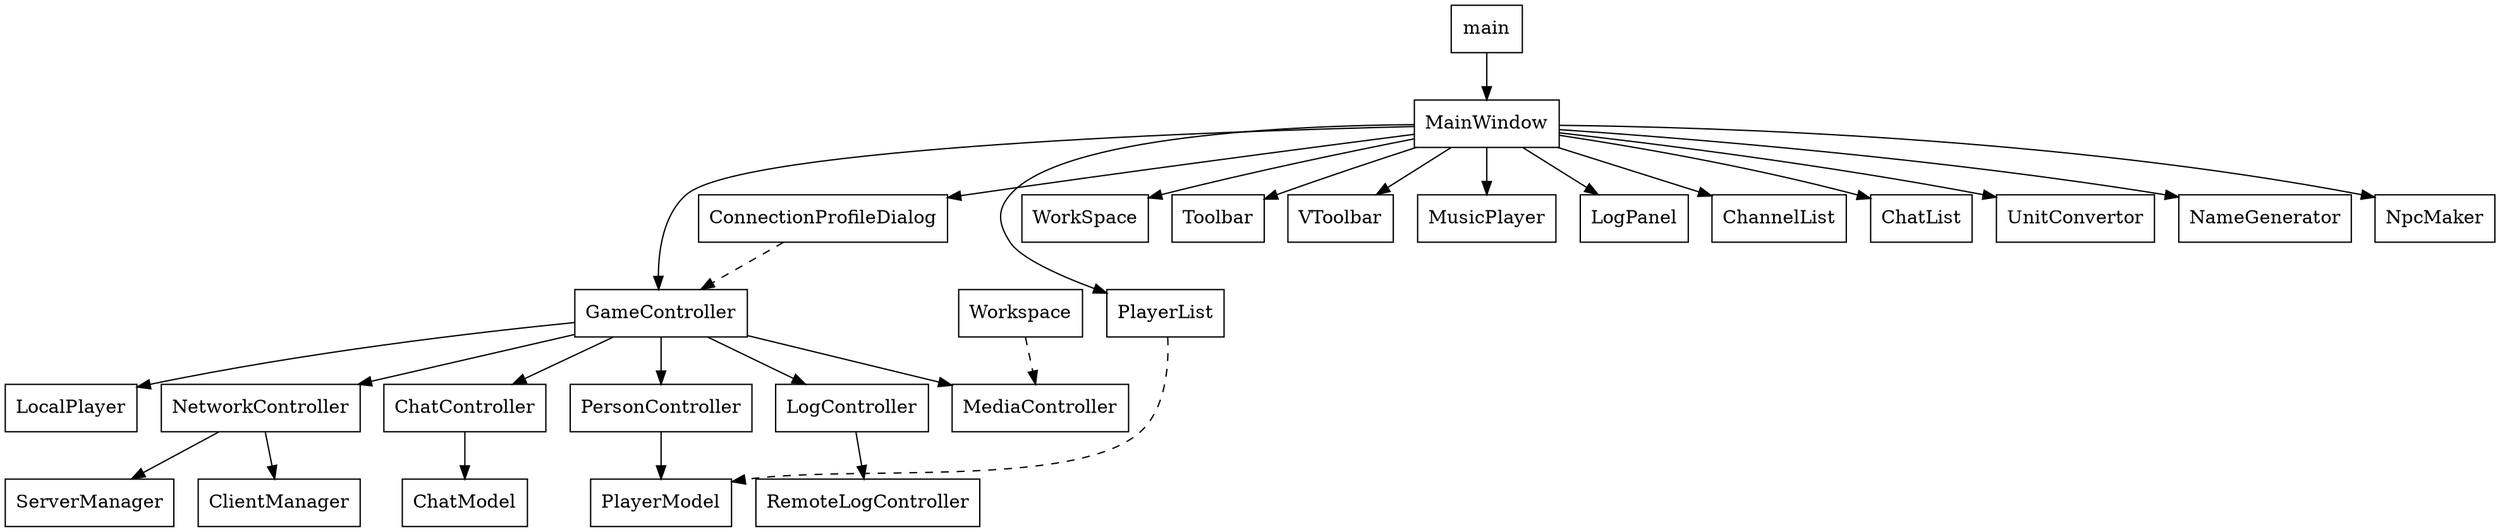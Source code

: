 digraph initalization_new {

 node [shape=box]; main,MainWindow,GameController,NetworkController,ConnectionProfileDialog,LogController,RemoteLogController,LocalPlayer,ChatModel,PlayerModel,PersonController,MediaController,WorkSpace,Toolbar,VToolbar,MusicPlayer,LogPanel,PlayerList,ChannelList,ChatList,ClientManager,ServerManager,UnitConvertor,NameGenerator,NpcMaker;


 main -> MainWindow;
 MainWindow -> GameController;
 GameController -> NetworkController;
 GameController -> PersonController;
 NetworkController -> ServerManager;
 NetworkController -> ClientManager;
 GameController -> LogController;
 GameController -> MediaController;
 GameController -> ChatController;
 ChatController -> ChatModel;
 
 PersonController -> PlayerModel;
 LogController -> RemoteLogController;
 MainWindow -> ConnectionProfileDialog;
 MainWindow -> WorkSpace;
 MainWindow -> LogPanel;
 MainWindow -> Toolbar;
 MainWindow -> VToolbar;
 MainWindow -> MusicPlayer;
 MainWindow -> PlayerList;
 MainWindow -> ChatList;
 MainWindow -> ChannelList;
 MainWindow -> UnitConvertor;
 MainWindow -> NameGenerator;
 MainWindow -> NpcMaker;

 Workspace -> MediaController [style=dashed];

 ConnectionProfileDialog -> GameController [style=dashed];
 GameController -> LocalPlayer;

 PlayerList -> PlayerModel [style=dashed];

}
